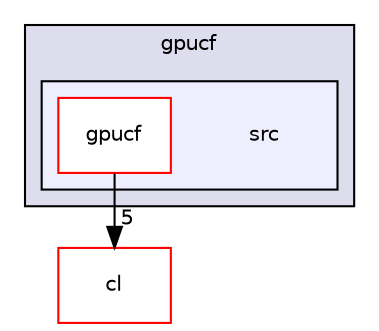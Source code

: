 digraph "/home/travis/build/AliceO2Group/AliceO2/GPU/GPUTracking/gpucf/src" {
  bgcolor=transparent;
  compound=true
  node [ fontsize="10", fontname="Helvetica"];
  edge [ labelfontsize="10", labelfontname="Helvetica"];
  subgraph clusterdir_4515da4bbbd61710971ca81238ef3af5 {
    graph [ bgcolor="#ddddee", pencolor="black", label="gpucf" fontname="Helvetica", fontsize="10", URL="dir_4515da4bbbd61710971ca81238ef3af5.html"]
  subgraph clusterdir_05bfdb3cd71dc8d0b6fa23df2524c19f {
    graph [ bgcolor="#eeeeff", pencolor="black", label="" URL="dir_05bfdb3cd71dc8d0b6fa23df2524c19f.html"];
    dir_05bfdb3cd71dc8d0b6fa23df2524c19f [shape=plaintext label="src"];
    dir_1f37fe911f5f6fdd23ae7f4624eb6bed [shape=box label="gpucf" color="red" fillcolor="white" style="filled" URL="dir_1f37fe911f5f6fdd23ae7f4624eb6bed.html"];
  }
  }
  dir_35e454b4a34cef037ce642c7cd222bdd [shape=box label="cl" color="red" URL="dir_35e454b4a34cef037ce642c7cd222bdd.html"];
  dir_1f37fe911f5f6fdd23ae7f4624eb6bed->dir_35e454b4a34cef037ce642c7cd222bdd [headlabel="5", labeldistance=1.5 headhref="dir_000099_000147.html"];
}
